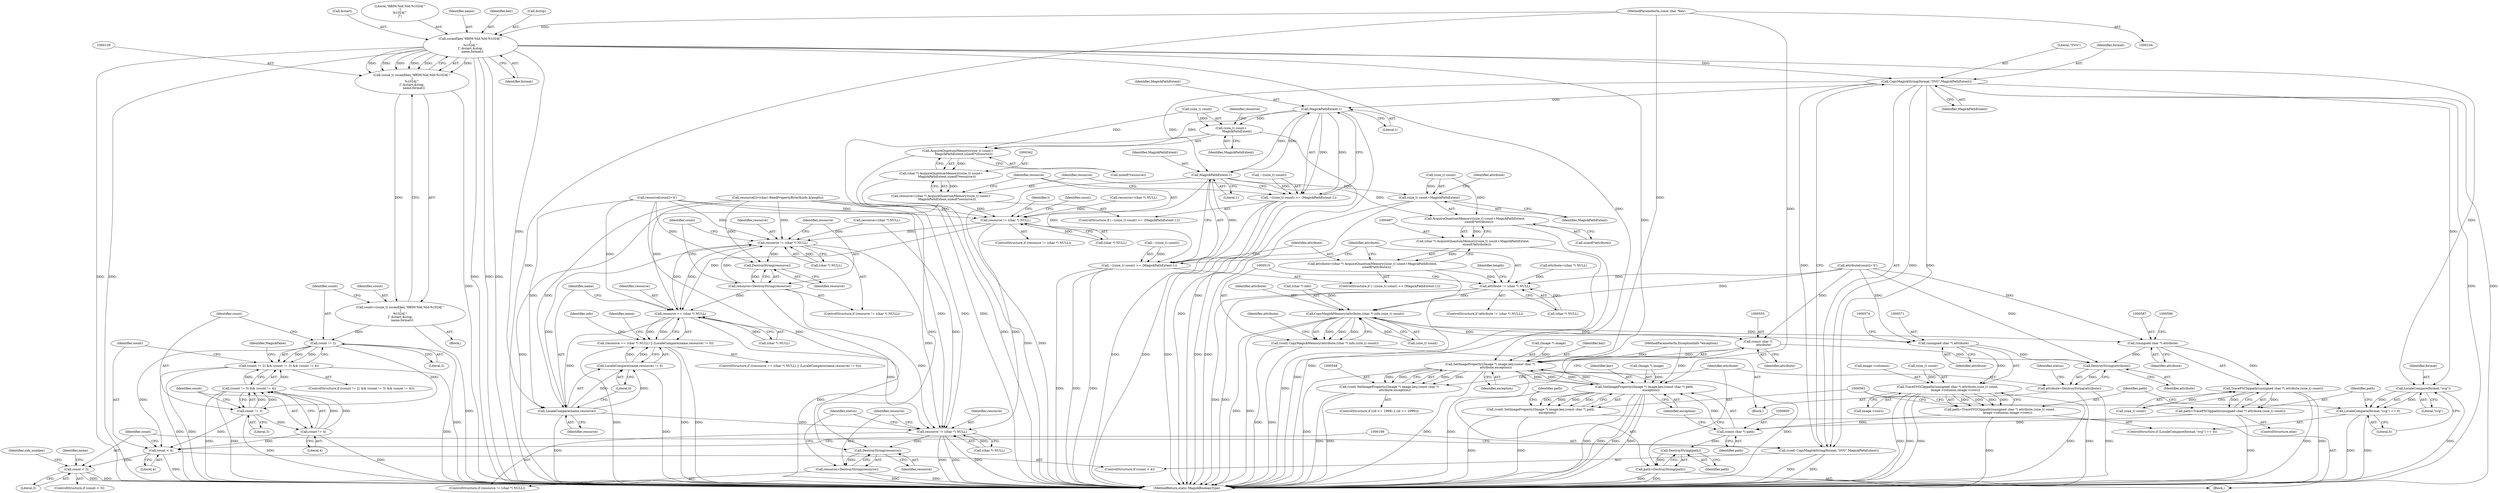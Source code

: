 digraph "0_ImageMagick_dd84447b63a71fa8c3f47071b09454efc667767b@API" {
"1000140" [label="(Call,sscanf(key,\"8BIM:%ld,%ld:%1024[^\n]\n%1024[^\n]\",&start,&stop,\n    name,format))"];
"1000106" [label="(MethodParameterIn,const char *key)"];
"1000138" [label="(Call,(ssize_t) sscanf(key,\"8BIM:%ld,%ld:%1024[^\n]\n%1024[^\n]\",&start,&stop,\n    name,format))"];
"1000136" [label="(Call,count=(ssize_t) sscanf(key,\"8BIM:%ld,%ld:%1024[^\n]\n%1024[^\n]\",&start,&stop,\n    name,format))"];
"1000151" [label="(Call,count != 2)"];
"1000150" [label="(Call,(count != 2) && (count != 3) && (count != 4))"];
"1000155" [label="(Call,count != 3)"];
"1000154" [label="(Call,(count != 3) && (count != 4))"];
"1000158" [label="(Call,count != 4)"];
"1000164" [label="(Call,count < 4)"];
"1000174" [label="(Call,count < 3)"];
"1000169" [label="(Call,CopyMagickString(format,\"SVG\",MagickPathExtent))"];
"1000167" [label="(Call,(void) CopyMagickString(format,\"SVG\",MagickPathExtent))"];
"1000336" [label="(Call,MagickPathExtent-1)"];
"1000331" [label="(Call,~((size_t) count) >= (MagickPathExtent-1))"];
"1000343" [label="(Call,AcquireQuantumMemory((size_t) count+\n            MagickPathExtent,sizeof(*resource)))"];
"1000341" [label="(Call,(char *) AcquireQuantumMemory((size_t) count+\n            MagickPathExtent,sizeof(*resource)))"];
"1000339" [label="(Call,resource=(char *) AcquireQuantumMemory((size_t) count+\n            MagickPathExtent,sizeof(*resource)))"];
"1000353" [label="(Call,resource != (char *) NULL)"];
"1000296" [label="(Call,resource != (char *) NULL)"];
"1000303" [label="(Call,DestroyString(resource))"];
"1000301" [label="(Call,resource=DestroyString(resource))"];
"1000435" [label="(Call,resource == (char *) NULL)"];
"1000434" [label="(Call,(resource == (char *) NULL) || (LocaleCompare(name,resource) != 0))"];
"1000441" [label="(Call,LocaleCompare(name,resource))"];
"1000440" [label="(Call,LocaleCompare(name,resource) != 0)"];
"1000615" [label="(Call,resource != (char *) NULL)"];
"1000622" [label="(Call,DestroyString(resource))"];
"1000620" [label="(Call,resource=DestroyString(resource))"];
"1000344" [label="(Call,(size_t) count+\n            MagickPathExtent)"];
"1000491" [label="(Call,MagickPathExtent-1)"];
"1000486" [label="(Call,~((size_t) count) >= (MagickPathExtent-1))"];
"1000498" [label="(Call,AcquireQuantumMemory((size_t) count+MagickPathExtent,\n        sizeof(*attribute)))"];
"1000496" [label="(Call,(char *) AcquireQuantumMemory((size_t) count+MagickPathExtent,\n        sizeof(*attribute)))"];
"1000494" [label="(Call,attribute=(char *) AcquireQuantumMemory((size_t) count+MagickPathExtent,\n        sizeof(*attribute)))"];
"1000508" [label="(Call,attribute != (char *) NULL)"];
"1000516" [label="(Call,CopyMagickMemory(attribute,(char *) info,(size_t) count))"];
"1000514" [label="(Call,(void) CopyMagickMemory(attribute,(char *) info,(size_t) count))"];
"1000554" [label="(Call,(const char *)\n            attribute)"];
"1000549" [label="(Call,SetImageProperty((Image *) image,key,(const char *)\n            attribute,exception))"];
"1000547" [label="(Call,(void) SetImageProperty((Image *) image,key,(const char *)\n            attribute,exception))"];
"1000594" [label="(Call,SetImageProperty((Image *) image,key,(const char *) path,\n              exception))"];
"1000592" [label="(Call,(void) SetImageProperty((Image *) image,key,(const char *) path,\n              exception))"];
"1000609" [label="(Call,DestroyString(attribute))"];
"1000607" [label="(Call,attribute=DestroyString(attribute))"];
"1000570" [label="(Call,(unsigned char *) attribute)"];
"1000569" [label="(Call,TraceSVGClippath((unsigned char *) attribute,(size_t) count,\n                image->columns,image->rows))"];
"1000567" [label="(Call,path=TraceSVGClippath((unsigned char *) attribute,(size_t) count,\n                image->columns,image->rows))"];
"1000599" [label="(Call,(const char *) path)"];
"1000605" [label="(Call,DestroyString(path))"];
"1000603" [label="(Call,path=DestroyString(path))"];
"1000586" [label="(Call,(unsigned char *) attribute)"];
"1000585" [label="(Call,TracePSClippath((unsigned char *) attribute,(size_t) count))"];
"1000583" [label="(Call,path=TracePSClippath((unsigned char *) attribute,(size_t) count))"];
"1000499" [label="(Call,(size_t) count+MagickPathExtent)"];
"1000563" [label="(Call,LocaleCompare(format,\"svg\"))"];
"1000562" [label="(Call,LocaleCompare(format,\"svg\") == 0)"];
"1000441" [label="(Call,LocaleCompare(name,resource))"];
"1000584" [label="(Identifier,path)"];
"1000487" [label="(Call,~((size_t) count))"];
"1000389" [label="(Identifier,count)"];
"1000586" [label="(Call,(unsigned char *) attribute)"];
"1000336" [label="(Call,MagickPathExtent-1)"];
"1000585" [label="(Call,TracePSClippath((unsigned char *) attribute,(size_t) count))"];
"1000339" [label="(Call,resource=(char *) AcquireQuantumMemory((size_t) count+\n            MagickPathExtent,sizeof(*resource)))"];
"1000436" [label="(Identifier,resource)"];
"1000325" [label="(Call,resource=(char *) NULL)"];
"1000160" [label="(Literal,4)"];
"1000524" [label="(Call,attribute[count]='\0')"];
"1000298" [label="(Call,(char *) NULL)"];
"1000609" [label="(Call,DestroyString(attribute))"];
"1000608" [label="(Identifier,attribute)"];
"1000615" [label="(Call,resource != (char *) NULL)"];
"1000556" [label="(Identifier,attribute)"];
"1000167" [label="(Call,(void) CopyMagickString(format,\"SVG\",MagickPathExtent))"];
"1000435" [label="(Call,resource == (char *) NULL)"];
"1000514" [label="(Call,(void) CopyMagickMemory(attribute,(char *) info,(size_t) count))"];
"1000155" [label="(Call,count != 3)"];
"1000296" [label="(Call,resource != (char *) NULL)"];
"1000588" [label="(Identifier,attribute)"];
"1000174" [label="(Call,count < 3)"];
"1000302" [label="(Identifier,resource)"];
"1000582" [label="(ControlStructure,else)"];
"1000607" [label="(Call,attribute=DestroyString(attribute))"];
"1000485" [label="(ControlStructure,if (~((size_t) count) >= (MagickPathExtent-1)))"];
"1000612" [label="(Identifier,status)"];
"1000332" [label="(Call,~((size_t) count))"];
"1000107" [label="(MethodParameterIn,ExceptionInfo *exception)"];
"1000444" [label="(Literal,0)"];
"1000138" [label="(Call,(ssize_t) sscanf(key,\"8BIM:%ld,%ld:%1024[^\n]\n%1024[^\n]\",&start,&stop,\n    name,format))"];
"1000493" [label="(Literal,1)"];
"1000331" [label="(Call,~((size_t) count) >= (MagickPathExtent-1))"];
"1000343" [label="(Call,AcquireQuantumMemory((size_t) count+\n            MagickPathExtent,sizeof(*resource)))"];
"1000361" [label="(Identifier,i)"];
"1000338" [label="(Literal,1)"];
"1000179" [label="(Identifier,name)"];
"1000148" [label="(Identifier,format)"];
"1000154" [label="(Call,(count != 3) && (count != 4))"];
"1000614" [label="(ControlStructure,if (resource != (char *) NULL))"];
"1000567" [label="(Call,path=TraceSVGClippath((unsigned char *) attribute,(size_t) count,\n                image->columns,image->rows))"];
"1000601" [label="(Identifier,path)"];
"1000151" [label="(Call,count != 2)"];
"1000623" [label="(Identifier,resource)"];
"1000306" [label="(Identifier,count)"];
"1000604" [label="(Identifier,path)"];
"1000491" [label="(Call,MagickPathExtent-1)"];
"1000142" [label="(Literal,\"8BIM:%ld,%ld:%1024[^\n]\n%1024[^\n]\")"];
"1000500" [label="(Call,(size_t) count)"];
"1000297" [label="(Identifier,resource)"];
"1000149" [label="(ControlStructure,if ((count != 2) && (count != 3) && (count != 4)))"];
"1000169" [label="(Call,CopyMagickString(format,\"SVG\",MagickPathExtent))"];
"1000381" [label="(Call,resource[count]='\0')"];
"1000559" [label="(Block,)"];
"1000172" [label="(Identifier,MagickPathExtent)"];
"1000345" [label="(Call,(size_t) count)"];
"1000554" [label="(Call,(const char *)\n            attribute)"];
"1000518" [label="(Call,(char *) info)"];
"1000480" [label="(Call,attribute=(char *) NULL)"];
"1000568" [label="(Identifier,path)"];
"1000589" [label="(Call,(size_t) count)"];
"1000173" [label="(ControlStructure,if (count < 3))"];
"1000176" [label="(Literal,3)"];
"1000352" [label="(ControlStructure,if (resource != (char *) NULL))"];
"1000301" [label="(Call,resource=DestroyString(resource))"];
"1000499" [label="(Call,(size_t) count+MagickPathExtent)"];
"1000166" [label="(Literal,4)"];
"1000354" [label="(Identifier,resource)"];
"1000370" [label="(Call,resource[i]=(char) ReadPropertyByte(&info,&length))"];
"1000136" [label="(Call,count=(ssize_t) sscanf(key,\"8BIM:%ld,%ld:%1024[^\n]\n%1024[^\n]\",&start,&stop,\n    name,format))"];
"1000486" [label="(Call,~((size_t) count) >= (MagickPathExtent-1))"];
"1000549" [label="(Call,SetImageProperty((Image *) image,key,(const char *)\n            attribute,exception))"];
"1000507" [label="(ControlStructure,if (attribute != (char *) NULL))"];
"1000547" [label="(Call,(void) SetImageProperty((Image *) image,key,(const char *)\n            attribute,exception))"];
"1000626" [label="(MethodReturn,static MagickBooleanType)"];
"1000351" [label="(Identifier,resource)"];
"1000513" [label="(Block,)"];
"1000108" [label="(Block,)"];
"1000353" [label="(Call,resource != (char *) NULL)"];
"1000572" [label="(Identifier,attribute)"];
"1000594" [label="(Call,SetImageProperty((Image *) image,key,(const char *) path,\n              exception))"];
"1000158" [label="(Call,count != 4)"];
"1000440" [label="(Call,LocaleCompare(name,resource) != 0)"];
"1000494" [label="(Call,attribute=(char *) AcquireQuantumMemory((size_t) count+MagickPathExtent,\n        sizeof(*attribute)))"];
"1000526" [label="(Identifier,attribute)"];
"1000165" [label="(Identifier,count)"];
"1000295" [label="(ControlStructure,if (resource != (char *) NULL))"];
"1000598" [label="(Identifier,key)"];
"1000599" [label="(Call,(const char *) path)"];
"1000159" [label="(Identifier,count)"];
"1000162" [label="(Identifier,MagickFalse)"];
"1000550" [label="(Call,(Image *) image)"];
"1000156" [label="(Identifier,count)"];
"1000616" [label="(Identifier,resource)"];
"1000605" [label="(Call,DestroyString(path))"];
"1000504" [label="(Call,sizeof(*attribute))"];
"1000606" [label="(Identifier,path)"];
"1000171" [label="(Literal,\"SVG\")"];
"1000434" [label="(Call,(resource == (char *) NULL) || (LocaleCompare(name,resource) != 0))"];
"1000576" [label="(Call,image->columns)"];
"1000303" [label="(Call,DestroyString(resource))"];
"1000503" [label="(Identifier,MagickPathExtent)"];
"1000147" [label="(Identifier,name)"];
"1000141" [label="(Identifier,key)"];
"1000617" [label="(Call,(char *) NULL)"];
"1000595" [label="(Call,(Image *) image)"];
"1000150" [label="(Call,(count != 2) && (count != 3) && (count != 4))"];
"1000539" [label="(ControlStructure,if ((id <= 1999) || (id >= 2999)))"];
"1000517" [label="(Identifier,attribute)"];
"1000569" [label="(Call,TraceSVGClippath((unsigned char *) attribute,(size_t) count,\n                image->columns,image->rows))"];
"1000222" [label="(Identifier,length)"];
"1000355" [label="(Call,(char *) NULL)"];
"1000340" [label="(Identifier,resource)"];
"1000506" [label="(Identifier,attribute)"];
"1000344" [label="(Call,(size_t) count+\n            MagickPathExtent)"];
"1000152" [label="(Identifier,count)"];
"1000592" [label="(Call,(void) SetImageProperty((Image *) image,key,(const char *) path,\n              exception))"];
"1000348" [label="(Identifier,MagickPathExtent)"];
"1000164" [label="(Call,count < 4)"];
"1000492" [label="(Identifier,MagickPathExtent)"];
"1000610" [label="(Identifier,attribute)"];
"1000561" [label="(ControlStructure,if (LocaleCompare(format,\"svg\") == 0))"];
"1000137" [label="(Identifier,count)"];
"1000140" [label="(Call,sscanf(key,\"8BIM:%ld,%ld:%1024[^\n]\n%1024[^\n]\",&start,&stop,\n    name,format))"];
"1000153" [label="(Literal,2)"];
"1000622" [label="(Call,DestroyString(resource))"];
"1000557" [label="(Identifier,exception)"];
"1000145" [label="(Call,&stop)"];
"1000553" [label="(Identifier,key)"];
"1000573" [label="(Call,(size_t) count)"];
"1000443" [label="(Identifier,resource)"];
"1000603" [label="(Call,path=DestroyString(path))"];
"1000341" [label="(Call,(char *) AcquireQuantumMemory((size_t) count+\n            MagickPathExtent,sizeof(*resource)))"];
"1000175" [label="(Identifier,count)"];
"1000170" [label="(Identifier,format)"];
"1000498" [label="(Call,AcquireQuantumMemory((size_t) count+MagickPathExtent,\n        sizeof(*attribute)))"];
"1000562" [label="(Call,LocaleCompare(format,\"svg\") == 0)"];
"1000510" [label="(Call,(char *) NULL)"];
"1000163" [label="(ControlStructure,if (count < 4))"];
"1000495" [label="(Identifier,attribute)"];
"1000516" [label="(Call,CopyMagickMemory(attribute,(char *) info,(size_t) count))"];
"1000447" [label="(Identifier,info)"];
"1000563" [label="(Call,LocaleCompare(format,\"svg\"))"];
"1000509" [label="(Identifier,attribute)"];
"1000349" [label="(Call,sizeof(*resource))"];
"1000106" [label="(MethodParameterIn,const char *key)"];
"1000203" [label="(Call,resource=(char *) NULL)"];
"1000437" [label="(Call,(char *) NULL)"];
"1000143" [label="(Call,&start)"];
"1000157" [label="(Literal,3)"];
"1000461" [label="(Identifier,name)"];
"1000566" [label="(Literal,0)"];
"1000620" [label="(Call,resource=DestroyString(resource))"];
"1000602" [label="(Identifier,exception)"];
"1000583" [label="(Call,path=TracePSClippath((unsigned char *) attribute,(size_t) count))"];
"1000565" [label="(Literal,\"svg\")"];
"1000564" [label="(Identifier,format)"];
"1000521" [label="(Call,(size_t) count)"];
"1000433" [label="(ControlStructure,if ((resource == (char *) NULL) || (LocaleCompare(name,resource) != 0)))"];
"1000442" [label="(Identifier,name)"];
"1000496" [label="(Call,(char *) AcquireQuantumMemory((size_t) count+MagickPathExtent,\n        sizeof(*attribute)))"];
"1000570" [label="(Call,(unsigned char *) attribute)"];
"1000579" [label="(Call,image->rows)"];
"1000621" [label="(Identifier,resource)"];
"1000304" [label="(Identifier,resource)"];
"1000330" [label="(ControlStructure,if (~((size_t) count) >= (MagickPathExtent-1)))"];
"1000625" [label="(Identifier,status)"];
"1000182" [label="(Identifier,sub_number)"];
"1000508" [label="(Call,attribute != (char *) NULL)"];
"1000337" [label="(Identifier,MagickPathExtent)"];
"1000140" -> "1000138"  [label="AST: "];
"1000140" -> "1000148"  [label="CFG: "];
"1000141" -> "1000140"  [label="AST: "];
"1000142" -> "1000140"  [label="AST: "];
"1000143" -> "1000140"  [label="AST: "];
"1000145" -> "1000140"  [label="AST: "];
"1000147" -> "1000140"  [label="AST: "];
"1000148" -> "1000140"  [label="AST: "];
"1000138" -> "1000140"  [label="CFG: "];
"1000140" -> "1000626"  [label="DDG: "];
"1000140" -> "1000626"  [label="DDG: "];
"1000140" -> "1000626"  [label="DDG: "];
"1000140" -> "1000626"  [label="DDG: "];
"1000140" -> "1000626"  [label="DDG: "];
"1000140" -> "1000138"  [label="DDG: "];
"1000140" -> "1000138"  [label="DDG: "];
"1000140" -> "1000138"  [label="DDG: "];
"1000140" -> "1000138"  [label="DDG: "];
"1000140" -> "1000138"  [label="DDG: "];
"1000140" -> "1000138"  [label="DDG: "];
"1000106" -> "1000140"  [label="DDG: "];
"1000140" -> "1000169"  [label="DDG: "];
"1000140" -> "1000441"  [label="DDG: "];
"1000140" -> "1000549"  [label="DDG: "];
"1000140" -> "1000563"  [label="DDG: "];
"1000140" -> "1000594"  [label="DDG: "];
"1000106" -> "1000104"  [label="AST: "];
"1000106" -> "1000626"  [label="DDG: "];
"1000106" -> "1000549"  [label="DDG: "];
"1000106" -> "1000594"  [label="DDG: "];
"1000138" -> "1000136"  [label="AST: "];
"1000139" -> "1000138"  [label="AST: "];
"1000136" -> "1000138"  [label="CFG: "];
"1000138" -> "1000626"  [label="DDG: "];
"1000138" -> "1000136"  [label="DDG: "];
"1000136" -> "1000108"  [label="AST: "];
"1000137" -> "1000136"  [label="AST: "];
"1000152" -> "1000136"  [label="CFG: "];
"1000136" -> "1000626"  [label="DDG: "];
"1000136" -> "1000151"  [label="DDG: "];
"1000151" -> "1000150"  [label="AST: "];
"1000151" -> "1000153"  [label="CFG: "];
"1000152" -> "1000151"  [label="AST: "];
"1000153" -> "1000151"  [label="AST: "];
"1000156" -> "1000151"  [label="CFG: "];
"1000150" -> "1000151"  [label="CFG: "];
"1000151" -> "1000626"  [label="DDG: "];
"1000151" -> "1000150"  [label="DDG: "];
"1000151" -> "1000150"  [label="DDG: "];
"1000151" -> "1000155"  [label="DDG: "];
"1000151" -> "1000164"  [label="DDG: "];
"1000150" -> "1000149"  [label="AST: "];
"1000150" -> "1000154"  [label="CFG: "];
"1000154" -> "1000150"  [label="AST: "];
"1000162" -> "1000150"  [label="CFG: "];
"1000165" -> "1000150"  [label="CFG: "];
"1000150" -> "1000626"  [label="DDG: "];
"1000150" -> "1000626"  [label="DDG: "];
"1000150" -> "1000626"  [label="DDG: "];
"1000154" -> "1000150"  [label="DDG: "];
"1000154" -> "1000150"  [label="DDG: "];
"1000155" -> "1000154"  [label="AST: "];
"1000155" -> "1000157"  [label="CFG: "];
"1000156" -> "1000155"  [label="AST: "];
"1000157" -> "1000155"  [label="AST: "];
"1000159" -> "1000155"  [label="CFG: "];
"1000154" -> "1000155"  [label="CFG: "];
"1000155" -> "1000626"  [label="DDG: "];
"1000155" -> "1000154"  [label="DDG: "];
"1000155" -> "1000154"  [label="DDG: "];
"1000155" -> "1000158"  [label="DDG: "];
"1000155" -> "1000164"  [label="DDG: "];
"1000154" -> "1000158"  [label="CFG: "];
"1000158" -> "1000154"  [label="AST: "];
"1000154" -> "1000626"  [label="DDG: "];
"1000154" -> "1000626"  [label="DDG: "];
"1000158" -> "1000154"  [label="DDG: "];
"1000158" -> "1000154"  [label="DDG: "];
"1000158" -> "1000160"  [label="CFG: "];
"1000159" -> "1000158"  [label="AST: "];
"1000160" -> "1000158"  [label="AST: "];
"1000158" -> "1000626"  [label="DDG: "];
"1000158" -> "1000164"  [label="DDG: "];
"1000164" -> "1000163"  [label="AST: "];
"1000164" -> "1000166"  [label="CFG: "];
"1000165" -> "1000164"  [label="AST: "];
"1000166" -> "1000164"  [label="AST: "];
"1000168" -> "1000164"  [label="CFG: "];
"1000175" -> "1000164"  [label="CFG: "];
"1000164" -> "1000626"  [label="DDG: "];
"1000164" -> "1000174"  [label="DDG: "];
"1000174" -> "1000173"  [label="AST: "];
"1000174" -> "1000176"  [label="CFG: "];
"1000175" -> "1000174"  [label="AST: "];
"1000176" -> "1000174"  [label="AST: "];
"1000179" -> "1000174"  [label="CFG: "];
"1000182" -> "1000174"  [label="CFG: "];
"1000174" -> "1000626"  [label="DDG: "];
"1000174" -> "1000626"  [label="DDG: "];
"1000169" -> "1000167"  [label="AST: "];
"1000169" -> "1000172"  [label="CFG: "];
"1000170" -> "1000169"  [label="AST: "];
"1000171" -> "1000169"  [label="AST: "];
"1000172" -> "1000169"  [label="AST: "];
"1000167" -> "1000169"  [label="CFG: "];
"1000169" -> "1000626"  [label="DDG: "];
"1000169" -> "1000626"  [label="DDG: "];
"1000169" -> "1000167"  [label="DDG: "];
"1000169" -> "1000167"  [label="DDG: "];
"1000169" -> "1000167"  [label="DDG: "];
"1000169" -> "1000336"  [label="DDG: "];
"1000169" -> "1000491"  [label="DDG: "];
"1000169" -> "1000563"  [label="DDG: "];
"1000167" -> "1000163"  [label="AST: "];
"1000168" -> "1000167"  [label="AST: "];
"1000175" -> "1000167"  [label="CFG: "];
"1000167" -> "1000626"  [label="DDG: "];
"1000167" -> "1000626"  [label="DDG: "];
"1000336" -> "1000331"  [label="AST: "];
"1000336" -> "1000338"  [label="CFG: "];
"1000337" -> "1000336"  [label="AST: "];
"1000338" -> "1000336"  [label="AST: "];
"1000331" -> "1000336"  [label="CFG: "];
"1000336" -> "1000626"  [label="DDG: "];
"1000336" -> "1000331"  [label="DDG: "];
"1000336" -> "1000331"  [label="DDG: "];
"1000491" -> "1000336"  [label="DDG: "];
"1000336" -> "1000343"  [label="DDG: "];
"1000336" -> "1000344"  [label="DDG: "];
"1000336" -> "1000491"  [label="DDG: "];
"1000331" -> "1000330"  [label="AST: "];
"1000332" -> "1000331"  [label="AST: "];
"1000340" -> "1000331"  [label="CFG: "];
"1000354" -> "1000331"  [label="CFG: "];
"1000331" -> "1000626"  [label="DDG: "];
"1000331" -> "1000626"  [label="DDG: "];
"1000331" -> "1000626"  [label="DDG: "];
"1000332" -> "1000331"  [label="DDG: "];
"1000343" -> "1000341"  [label="AST: "];
"1000343" -> "1000349"  [label="CFG: "];
"1000344" -> "1000343"  [label="AST: "];
"1000349" -> "1000343"  [label="AST: "];
"1000341" -> "1000343"  [label="CFG: "];
"1000343" -> "1000626"  [label="DDG: "];
"1000343" -> "1000341"  [label="DDG: "];
"1000345" -> "1000343"  [label="DDG: "];
"1000341" -> "1000339"  [label="AST: "];
"1000342" -> "1000341"  [label="AST: "];
"1000339" -> "1000341"  [label="CFG: "];
"1000341" -> "1000626"  [label="DDG: "];
"1000341" -> "1000339"  [label="DDG: "];
"1000339" -> "1000330"  [label="AST: "];
"1000340" -> "1000339"  [label="AST: "];
"1000354" -> "1000339"  [label="CFG: "];
"1000339" -> "1000626"  [label="DDG: "];
"1000339" -> "1000353"  [label="DDG: "];
"1000353" -> "1000352"  [label="AST: "];
"1000353" -> "1000355"  [label="CFG: "];
"1000354" -> "1000353"  [label="AST: "];
"1000355" -> "1000353"  [label="AST: "];
"1000361" -> "1000353"  [label="CFG: "];
"1000389" -> "1000353"  [label="CFG: "];
"1000353" -> "1000296"  [label="DDG: "];
"1000325" -> "1000353"  [label="DDG: "];
"1000370" -> "1000353"  [label="DDG: "];
"1000381" -> "1000353"  [label="DDG: "];
"1000355" -> "1000353"  [label="DDG: "];
"1000353" -> "1000435"  [label="DDG: "];
"1000353" -> "1000615"  [label="DDG: "];
"1000296" -> "1000295"  [label="AST: "];
"1000296" -> "1000298"  [label="CFG: "];
"1000297" -> "1000296"  [label="AST: "];
"1000298" -> "1000296"  [label="AST: "];
"1000302" -> "1000296"  [label="CFG: "];
"1000306" -> "1000296"  [label="CFG: "];
"1000435" -> "1000296"  [label="DDG: "];
"1000441" -> "1000296"  [label="DDG: "];
"1000301" -> "1000296"  [label="DDG: "];
"1000381" -> "1000296"  [label="DDG: "];
"1000370" -> "1000296"  [label="DDG: "];
"1000203" -> "1000296"  [label="DDG: "];
"1000298" -> "1000296"  [label="DDG: "];
"1000296" -> "1000303"  [label="DDG: "];
"1000296" -> "1000435"  [label="DDG: "];
"1000296" -> "1000615"  [label="DDG: "];
"1000303" -> "1000301"  [label="AST: "];
"1000303" -> "1000304"  [label="CFG: "];
"1000304" -> "1000303"  [label="AST: "];
"1000301" -> "1000303"  [label="CFG: "];
"1000303" -> "1000301"  [label="DDG: "];
"1000381" -> "1000303"  [label="DDG: "];
"1000370" -> "1000303"  [label="DDG: "];
"1000301" -> "1000295"  [label="AST: "];
"1000302" -> "1000301"  [label="AST: "];
"1000306" -> "1000301"  [label="CFG: "];
"1000301" -> "1000626"  [label="DDG: "];
"1000301" -> "1000435"  [label="DDG: "];
"1000301" -> "1000615"  [label="DDG: "];
"1000435" -> "1000434"  [label="AST: "];
"1000435" -> "1000437"  [label="CFG: "];
"1000436" -> "1000435"  [label="AST: "];
"1000437" -> "1000435"  [label="AST: "];
"1000442" -> "1000435"  [label="CFG: "];
"1000434" -> "1000435"  [label="CFG: "];
"1000435" -> "1000434"  [label="DDG: "];
"1000435" -> "1000434"  [label="DDG: "];
"1000381" -> "1000435"  [label="DDG: "];
"1000370" -> "1000435"  [label="DDG: "];
"1000437" -> "1000435"  [label="DDG: "];
"1000435" -> "1000441"  [label="DDG: "];
"1000435" -> "1000615"  [label="DDG: "];
"1000434" -> "1000433"  [label="AST: "];
"1000434" -> "1000440"  [label="CFG: "];
"1000440" -> "1000434"  [label="AST: "];
"1000447" -> "1000434"  [label="CFG: "];
"1000461" -> "1000434"  [label="CFG: "];
"1000434" -> "1000626"  [label="DDG: "];
"1000434" -> "1000626"  [label="DDG: "];
"1000434" -> "1000626"  [label="DDG: "];
"1000440" -> "1000434"  [label="DDG: "];
"1000440" -> "1000434"  [label="DDG: "];
"1000441" -> "1000440"  [label="AST: "];
"1000441" -> "1000443"  [label="CFG: "];
"1000442" -> "1000441"  [label="AST: "];
"1000443" -> "1000441"  [label="AST: "];
"1000444" -> "1000441"  [label="CFG: "];
"1000441" -> "1000626"  [label="DDG: "];
"1000441" -> "1000440"  [label="DDG: "];
"1000441" -> "1000440"  [label="DDG: "];
"1000381" -> "1000441"  [label="DDG: "];
"1000370" -> "1000441"  [label="DDG: "];
"1000441" -> "1000615"  [label="DDG: "];
"1000440" -> "1000444"  [label="CFG: "];
"1000444" -> "1000440"  [label="AST: "];
"1000440" -> "1000626"  [label="DDG: "];
"1000615" -> "1000614"  [label="AST: "];
"1000615" -> "1000617"  [label="CFG: "];
"1000616" -> "1000615"  [label="AST: "];
"1000617" -> "1000615"  [label="AST: "];
"1000621" -> "1000615"  [label="CFG: "];
"1000625" -> "1000615"  [label="CFG: "];
"1000615" -> "1000626"  [label="DDG: "];
"1000615" -> "1000626"  [label="DDG: "];
"1000615" -> "1000626"  [label="DDG: "];
"1000381" -> "1000615"  [label="DDG: "];
"1000370" -> "1000615"  [label="DDG: "];
"1000203" -> "1000615"  [label="DDG: "];
"1000617" -> "1000615"  [label="DDG: "];
"1000615" -> "1000622"  [label="DDG: "];
"1000622" -> "1000620"  [label="AST: "];
"1000622" -> "1000623"  [label="CFG: "];
"1000623" -> "1000622"  [label="AST: "];
"1000620" -> "1000622"  [label="CFG: "];
"1000622" -> "1000620"  [label="DDG: "];
"1000381" -> "1000622"  [label="DDG: "];
"1000370" -> "1000622"  [label="DDG: "];
"1000620" -> "1000614"  [label="AST: "];
"1000621" -> "1000620"  [label="AST: "];
"1000625" -> "1000620"  [label="CFG: "];
"1000620" -> "1000626"  [label="DDG: "];
"1000620" -> "1000626"  [label="DDG: "];
"1000344" -> "1000348"  [label="CFG: "];
"1000345" -> "1000344"  [label="AST: "];
"1000348" -> "1000344"  [label="AST: "];
"1000351" -> "1000344"  [label="CFG: "];
"1000344" -> "1000626"  [label="DDG: "];
"1000344" -> "1000626"  [label="DDG: "];
"1000345" -> "1000344"  [label="DDG: "];
"1000491" -> "1000486"  [label="AST: "];
"1000491" -> "1000493"  [label="CFG: "];
"1000492" -> "1000491"  [label="AST: "];
"1000493" -> "1000491"  [label="AST: "];
"1000486" -> "1000491"  [label="CFG: "];
"1000491" -> "1000626"  [label="DDG: "];
"1000491" -> "1000486"  [label="DDG: "];
"1000491" -> "1000486"  [label="DDG: "];
"1000491" -> "1000498"  [label="DDG: "];
"1000491" -> "1000499"  [label="DDG: "];
"1000486" -> "1000485"  [label="AST: "];
"1000487" -> "1000486"  [label="AST: "];
"1000495" -> "1000486"  [label="CFG: "];
"1000509" -> "1000486"  [label="CFG: "];
"1000486" -> "1000626"  [label="DDG: "];
"1000486" -> "1000626"  [label="DDG: "];
"1000486" -> "1000626"  [label="DDG: "];
"1000487" -> "1000486"  [label="DDG: "];
"1000498" -> "1000496"  [label="AST: "];
"1000498" -> "1000504"  [label="CFG: "];
"1000499" -> "1000498"  [label="AST: "];
"1000504" -> "1000498"  [label="AST: "];
"1000496" -> "1000498"  [label="CFG: "];
"1000498" -> "1000626"  [label="DDG: "];
"1000498" -> "1000496"  [label="DDG: "];
"1000500" -> "1000498"  [label="DDG: "];
"1000496" -> "1000494"  [label="AST: "];
"1000497" -> "1000496"  [label="AST: "];
"1000494" -> "1000496"  [label="CFG: "];
"1000496" -> "1000626"  [label="DDG: "];
"1000496" -> "1000494"  [label="DDG: "];
"1000494" -> "1000485"  [label="AST: "];
"1000495" -> "1000494"  [label="AST: "];
"1000509" -> "1000494"  [label="CFG: "];
"1000494" -> "1000626"  [label="DDG: "];
"1000494" -> "1000508"  [label="DDG: "];
"1000508" -> "1000507"  [label="AST: "];
"1000508" -> "1000510"  [label="CFG: "];
"1000509" -> "1000508"  [label="AST: "];
"1000510" -> "1000508"  [label="AST: "];
"1000222" -> "1000508"  [label="CFG: "];
"1000515" -> "1000508"  [label="CFG: "];
"1000508" -> "1000626"  [label="DDG: "];
"1000508" -> "1000626"  [label="DDG: "];
"1000524" -> "1000508"  [label="DDG: "];
"1000480" -> "1000508"  [label="DDG: "];
"1000510" -> "1000508"  [label="DDG: "];
"1000508" -> "1000516"  [label="DDG: "];
"1000516" -> "1000514"  [label="AST: "];
"1000516" -> "1000521"  [label="CFG: "];
"1000517" -> "1000516"  [label="AST: "];
"1000518" -> "1000516"  [label="AST: "];
"1000521" -> "1000516"  [label="AST: "];
"1000514" -> "1000516"  [label="CFG: "];
"1000516" -> "1000626"  [label="DDG: "];
"1000516" -> "1000626"  [label="DDG: "];
"1000516" -> "1000514"  [label="DDG: "];
"1000516" -> "1000514"  [label="DDG: "];
"1000516" -> "1000514"  [label="DDG: "];
"1000524" -> "1000516"  [label="DDG: "];
"1000518" -> "1000516"  [label="DDG: "];
"1000521" -> "1000516"  [label="DDG: "];
"1000516" -> "1000554"  [label="DDG: "];
"1000516" -> "1000570"  [label="DDG: "];
"1000516" -> "1000586"  [label="DDG: "];
"1000514" -> "1000513"  [label="AST: "];
"1000515" -> "1000514"  [label="AST: "];
"1000526" -> "1000514"  [label="CFG: "];
"1000514" -> "1000626"  [label="DDG: "];
"1000514" -> "1000626"  [label="DDG: "];
"1000554" -> "1000549"  [label="AST: "];
"1000554" -> "1000556"  [label="CFG: "];
"1000555" -> "1000554"  [label="AST: "];
"1000556" -> "1000554"  [label="AST: "];
"1000557" -> "1000554"  [label="CFG: "];
"1000554" -> "1000549"  [label="DDG: "];
"1000524" -> "1000554"  [label="DDG: "];
"1000554" -> "1000609"  [label="DDG: "];
"1000549" -> "1000547"  [label="AST: "];
"1000549" -> "1000557"  [label="CFG: "];
"1000550" -> "1000549"  [label="AST: "];
"1000553" -> "1000549"  [label="AST: "];
"1000557" -> "1000549"  [label="AST: "];
"1000547" -> "1000549"  [label="CFG: "];
"1000549" -> "1000626"  [label="DDG: "];
"1000549" -> "1000626"  [label="DDG: "];
"1000549" -> "1000626"  [label="DDG: "];
"1000549" -> "1000626"  [label="DDG: "];
"1000549" -> "1000547"  [label="DDG: "];
"1000549" -> "1000547"  [label="DDG: "];
"1000549" -> "1000547"  [label="DDG: "];
"1000549" -> "1000547"  [label="DDG: "];
"1000550" -> "1000549"  [label="DDG: "];
"1000594" -> "1000549"  [label="DDG: "];
"1000594" -> "1000549"  [label="DDG: "];
"1000107" -> "1000549"  [label="DDG: "];
"1000549" -> "1000594"  [label="DDG: "];
"1000549" -> "1000594"  [label="DDG: "];
"1000547" -> "1000539"  [label="AST: "];
"1000548" -> "1000547"  [label="AST: "];
"1000608" -> "1000547"  [label="CFG: "];
"1000547" -> "1000626"  [label="DDG: "];
"1000547" -> "1000626"  [label="DDG: "];
"1000594" -> "1000592"  [label="AST: "];
"1000594" -> "1000602"  [label="CFG: "];
"1000595" -> "1000594"  [label="AST: "];
"1000598" -> "1000594"  [label="AST: "];
"1000599" -> "1000594"  [label="AST: "];
"1000602" -> "1000594"  [label="AST: "];
"1000592" -> "1000594"  [label="CFG: "];
"1000594" -> "1000626"  [label="DDG: "];
"1000594" -> "1000626"  [label="DDG: "];
"1000594" -> "1000626"  [label="DDG: "];
"1000594" -> "1000626"  [label="DDG: "];
"1000594" -> "1000592"  [label="DDG: "];
"1000594" -> "1000592"  [label="DDG: "];
"1000594" -> "1000592"  [label="DDG: "];
"1000594" -> "1000592"  [label="DDG: "];
"1000595" -> "1000594"  [label="DDG: "];
"1000599" -> "1000594"  [label="DDG: "];
"1000107" -> "1000594"  [label="DDG: "];
"1000592" -> "1000559"  [label="AST: "];
"1000593" -> "1000592"  [label="AST: "];
"1000604" -> "1000592"  [label="CFG: "];
"1000592" -> "1000626"  [label="DDG: "];
"1000592" -> "1000626"  [label="DDG: "];
"1000609" -> "1000607"  [label="AST: "];
"1000609" -> "1000610"  [label="CFG: "];
"1000610" -> "1000609"  [label="AST: "];
"1000607" -> "1000609"  [label="CFG: "];
"1000609" -> "1000607"  [label="DDG: "];
"1000524" -> "1000609"  [label="DDG: "];
"1000586" -> "1000609"  [label="DDG: "];
"1000570" -> "1000609"  [label="DDG: "];
"1000607" -> "1000513"  [label="AST: "];
"1000608" -> "1000607"  [label="AST: "];
"1000612" -> "1000607"  [label="CFG: "];
"1000607" -> "1000626"  [label="DDG: "];
"1000607" -> "1000626"  [label="DDG: "];
"1000570" -> "1000569"  [label="AST: "];
"1000570" -> "1000572"  [label="CFG: "];
"1000571" -> "1000570"  [label="AST: "];
"1000572" -> "1000570"  [label="AST: "];
"1000574" -> "1000570"  [label="CFG: "];
"1000570" -> "1000569"  [label="DDG: "];
"1000524" -> "1000570"  [label="DDG: "];
"1000569" -> "1000567"  [label="AST: "];
"1000569" -> "1000579"  [label="CFG: "];
"1000573" -> "1000569"  [label="AST: "];
"1000576" -> "1000569"  [label="AST: "];
"1000579" -> "1000569"  [label="AST: "];
"1000567" -> "1000569"  [label="CFG: "];
"1000569" -> "1000626"  [label="DDG: "];
"1000569" -> "1000626"  [label="DDG: "];
"1000569" -> "1000626"  [label="DDG: "];
"1000569" -> "1000626"  [label="DDG: "];
"1000569" -> "1000567"  [label="DDG: "];
"1000569" -> "1000567"  [label="DDG: "];
"1000569" -> "1000567"  [label="DDG: "];
"1000569" -> "1000567"  [label="DDG: "];
"1000573" -> "1000569"  [label="DDG: "];
"1000567" -> "1000561"  [label="AST: "];
"1000568" -> "1000567"  [label="AST: "];
"1000593" -> "1000567"  [label="CFG: "];
"1000567" -> "1000626"  [label="DDG: "];
"1000567" -> "1000599"  [label="DDG: "];
"1000599" -> "1000601"  [label="CFG: "];
"1000600" -> "1000599"  [label="AST: "];
"1000601" -> "1000599"  [label="AST: "];
"1000602" -> "1000599"  [label="CFG: "];
"1000583" -> "1000599"  [label="DDG: "];
"1000599" -> "1000605"  [label="DDG: "];
"1000605" -> "1000603"  [label="AST: "];
"1000605" -> "1000606"  [label="CFG: "];
"1000606" -> "1000605"  [label="AST: "];
"1000603" -> "1000605"  [label="CFG: "];
"1000605" -> "1000603"  [label="DDG: "];
"1000603" -> "1000559"  [label="AST: "];
"1000604" -> "1000603"  [label="AST: "];
"1000608" -> "1000603"  [label="CFG: "];
"1000603" -> "1000626"  [label="DDG: "];
"1000603" -> "1000626"  [label="DDG: "];
"1000586" -> "1000585"  [label="AST: "];
"1000586" -> "1000588"  [label="CFG: "];
"1000587" -> "1000586"  [label="AST: "];
"1000588" -> "1000586"  [label="AST: "];
"1000590" -> "1000586"  [label="CFG: "];
"1000586" -> "1000585"  [label="DDG: "];
"1000524" -> "1000586"  [label="DDG: "];
"1000585" -> "1000583"  [label="AST: "];
"1000585" -> "1000589"  [label="CFG: "];
"1000589" -> "1000585"  [label="AST: "];
"1000583" -> "1000585"  [label="CFG: "];
"1000585" -> "1000626"  [label="DDG: "];
"1000585" -> "1000626"  [label="DDG: "];
"1000585" -> "1000583"  [label="DDG: "];
"1000585" -> "1000583"  [label="DDG: "];
"1000589" -> "1000585"  [label="DDG: "];
"1000583" -> "1000582"  [label="AST: "];
"1000584" -> "1000583"  [label="AST: "];
"1000593" -> "1000583"  [label="CFG: "];
"1000583" -> "1000626"  [label="DDG: "];
"1000499" -> "1000503"  [label="CFG: "];
"1000500" -> "1000499"  [label="AST: "];
"1000503" -> "1000499"  [label="AST: "];
"1000506" -> "1000499"  [label="CFG: "];
"1000499" -> "1000626"  [label="DDG: "];
"1000499" -> "1000626"  [label="DDG: "];
"1000500" -> "1000499"  [label="DDG: "];
"1000563" -> "1000562"  [label="AST: "];
"1000563" -> "1000565"  [label="CFG: "];
"1000564" -> "1000563"  [label="AST: "];
"1000565" -> "1000563"  [label="AST: "];
"1000566" -> "1000563"  [label="CFG: "];
"1000563" -> "1000626"  [label="DDG: "];
"1000563" -> "1000562"  [label="DDG: "];
"1000563" -> "1000562"  [label="DDG: "];
"1000562" -> "1000561"  [label="AST: "];
"1000562" -> "1000566"  [label="CFG: "];
"1000566" -> "1000562"  [label="AST: "];
"1000568" -> "1000562"  [label="CFG: "];
"1000584" -> "1000562"  [label="CFG: "];
"1000562" -> "1000626"  [label="DDG: "];
"1000562" -> "1000626"  [label="DDG: "];
}
